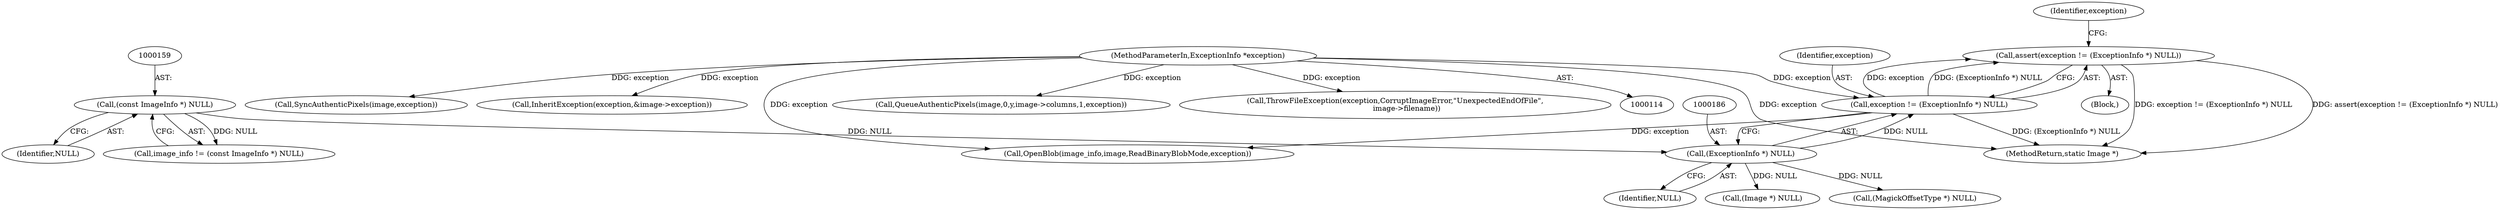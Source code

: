 digraph "0_ImageMagick_f6e9d0d9955e85bdd7540b251cd50d598dacc5e6_44@API" {
"1000182" [label="(Call,assert(exception != (ExceptionInfo *) NULL))"];
"1000183" [label="(Call,exception != (ExceptionInfo *) NULL)"];
"1000116" [label="(MethodParameterIn,ExceptionInfo *exception)"];
"1000185" [label="(Call,(ExceptionInfo *) NULL)"];
"1000158" [label="(Call,(const ImageInfo *) NULL)"];
"1000185" [label="(Call,(ExceptionInfo *) NULL)"];
"1000160" [label="(Identifier,NULL)"];
"1001725" [label="(Call,SyncAuthenticPixels(image,exception))"];
"1000755" [label="(Call,InheritException(exception,&image->exception))"];
"1000116" [label="(MethodParameterIn,ExceptionInfo *exception)"];
"1001208" [label="(Call,QueueAuthenticPixels(image,0,y,image->columns,1,exception))"];
"1000191" [label="(Identifier,exception)"];
"1000158" [label="(Call,(const ImageInfo *) NULL)"];
"1000156" [label="(Call,image_info != (const ImageInfo *) NULL)"];
"1000187" [label="(Identifier,NULL)"];
"1000215" [label="(Call,(Image *) NULL)"];
"1001781" [label="(Call,ThrowFileException(exception,CorruptImageError,\"UnexpectedEndOfFile\",\n          image->filename))"];
"1000200" [label="(Call,OpenBlob(image_info,image,ReadBinaryBlobMode,exception))"];
"1000184" [label="(Identifier,exception)"];
"1000182" [label="(Call,assert(exception != (ExceptionInfo *) NULL))"];
"1000220" [label="(Call,(MagickOffsetType *) NULL)"];
"1001917" [label="(MethodReturn,static Image *)"];
"1000183" [label="(Call,exception != (ExceptionInfo *) NULL)"];
"1000117" [label="(Block,)"];
"1000182" -> "1000117"  [label="AST: "];
"1000182" -> "1000183"  [label="CFG: "];
"1000183" -> "1000182"  [label="AST: "];
"1000191" -> "1000182"  [label="CFG: "];
"1000182" -> "1001917"  [label="DDG: assert(exception != (ExceptionInfo *) NULL)"];
"1000182" -> "1001917"  [label="DDG: exception != (ExceptionInfo *) NULL"];
"1000183" -> "1000182"  [label="DDG: exception"];
"1000183" -> "1000182"  [label="DDG: (ExceptionInfo *) NULL"];
"1000183" -> "1000185"  [label="CFG: "];
"1000184" -> "1000183"  [label="AST: "];
"1000185" -> "1000183"  [label="AST: "];
"1000183" -> "1001917"  [label="DDG: (ExceptionInfo *) NULL"];
"1000116" -> "1000183"  [label="DDG: exception"];
"1000185" -> "1000183"  [label="DDG: NULL"];
"1000183" -> "1000200"  [label="DDG: exception"];
"1000116" -> "1000114"  [label="AST: "];
"1000116" -> "1001917"  [label="DDG: exception"];
"1000116" -> "1000200"  [label="DDG: exception"];
"1000116" -> "1000755"  [label="DDG: exception"];
"1000116" -> "1001208"  [label="DDG: exception"];
"1000116" -> "1001725"  [label="DDG: exception"];
"1000116" -> "1001781"  [label="DDG: exception"];
"1000185" -> "1000187"  [label="CFG: "];
"1000186" -> "1000185"  [label="AST: "];
"1000187" -> "1000185"  [label="AST: "];
"1000158" -> "1000185"  [label="DDG: NULL"];
"1000185" -> "1000215"  [label="DDG: NULL"];
"1000185" -> "1000220"  [label="DDG: NULL"];
"1000158" -> "1000156"  [label="AST: "];
"1000158" -> "1000160"  [label="CFG: "];
"1000159" -> "1000158"  [label="AST: "];
"1000160" -> "1000158"  [label="AST: "];
"1000156" -> "1000158"  [label="CFG: "];
"1000158" -> "1000156"  [label="DDG: NULL"];
}
